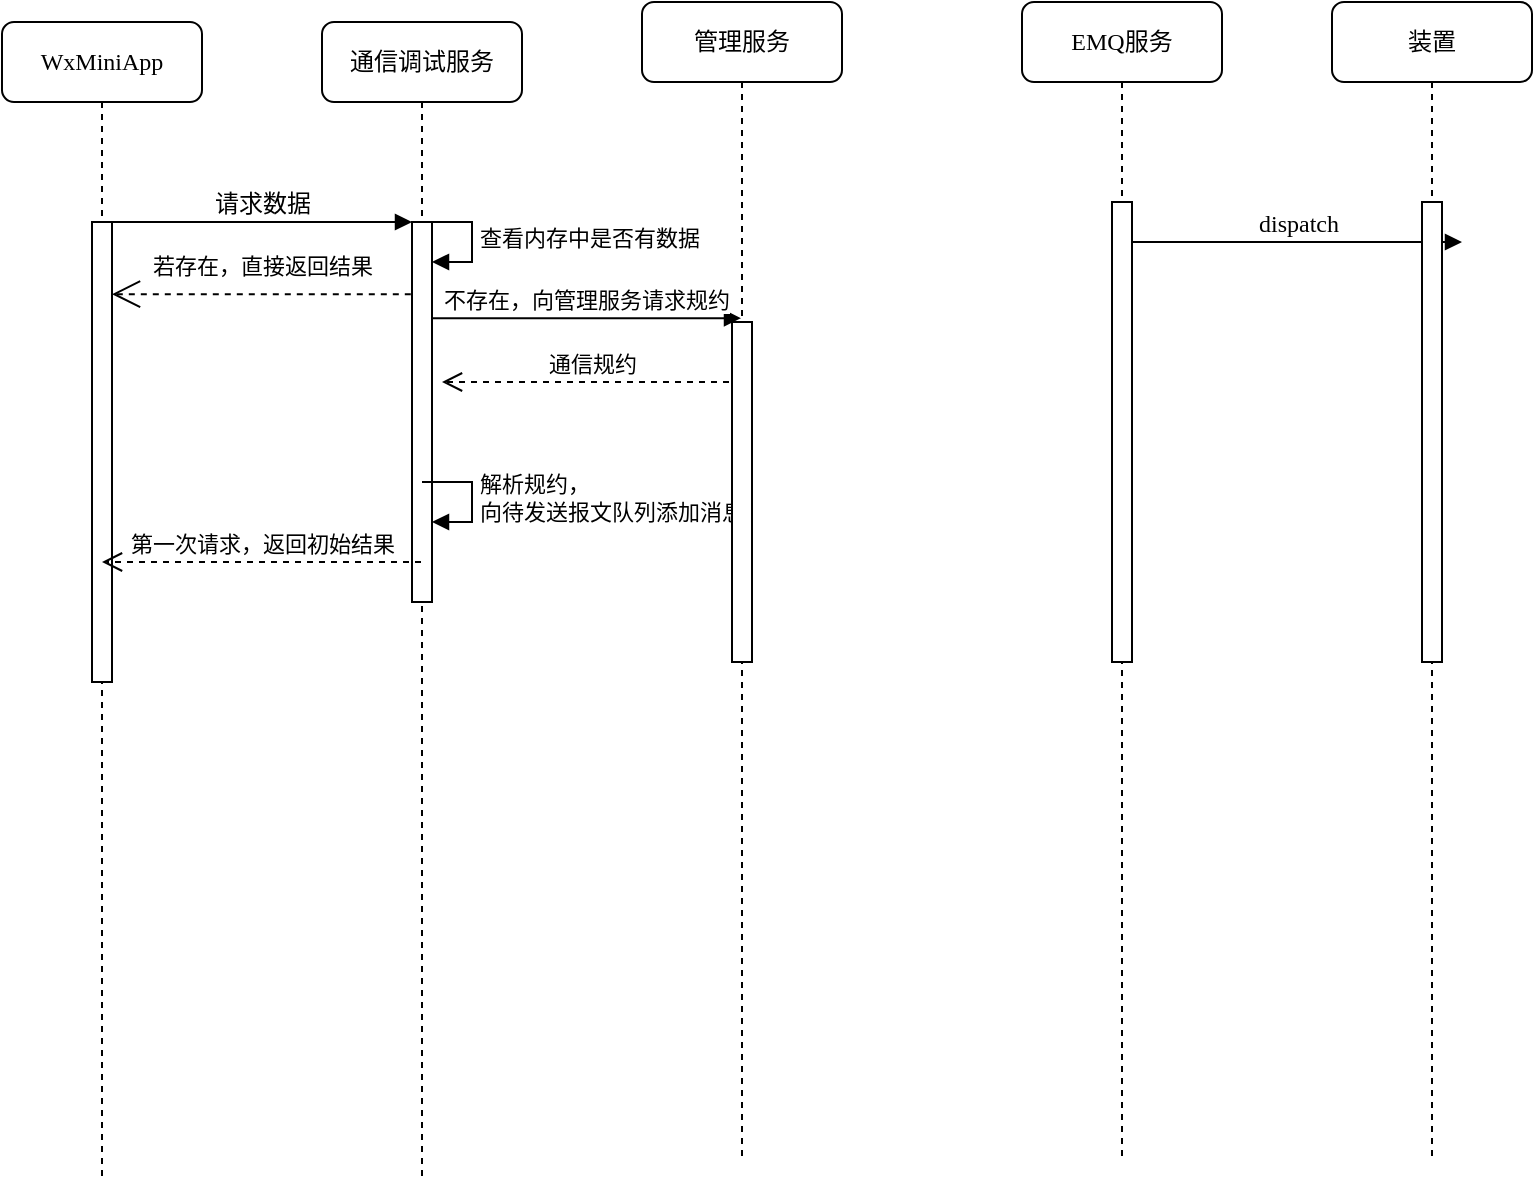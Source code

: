<mxfile version="14.2.4" type="github">
  <diagram name="Page-1" id="13e1069c-82ec-6db2-03f1-153e76fe0fe0">
    <mxGraphModel dx="1623" dy="905" grid="1" gridSize="10" guides="1" tooltips="1" connect="1" arrows="1" fold="1" page="1" pageScale="1" pageWidth="1100" pageHeight="850" background="#ffffff" math="0" shadow="0">
      <root>
        <mxCell id="0" />
        <mxCell id="1" parent="0" />
        <mxCell id="P9kjovQ-LpbU41VSsLbJ-1" value="" style="html=1;points=[];perimeter=orthogonalPerimeter;rounded=0;shadow=0;comic=0;labelBackgroundColor=none;strokeWidth=1;fontFamily=Verdana;fontSize=12;align=center;" vertex="1" parent="1">
          <mxGeometry x="645" y="180" width="10" height="230" as="geometry" />
        </mxCell>
        <mxCell id="P9kjovQ-LpbU41VSsLbJ-2" value="dispatch" style="html=1;verticalAlign=bottom;endArrow=block;entryX=0;entryY=0;labelBackgroundColor=none;fontFamily=Verdana;fontSize=12;edgeStyle=elbowEdgeStyle;elbow=vertical;" edge="1" parent="1" source="P9kjovQ-LpbU41VSsLbJ-1">
          <mxGeometry relative="1" as="geometry">
            <mxPoint x="745" y="200" as="sourcePoint" />
            <mxPoint x="820" y="200.0" as="targetPoint" />
          </mxGeometry>
        </mxCell>
        <mxCell id="P9kjovQ-LpbU41VSsLbJ-4" value="EMQ服务" style="shape=umlLifeline;perimeter=lifelinePerimeter;whiteSpace=wrap;html=1;container=1;collapsible=0;recursiveResize=0;outlineConnect=0;rounded=1;shadow=0;comic=0;labelBackgroundColor=none;strokeWidth=1;fontFamily=Verdana;fontSize=12;align=center;" vertex="1" parent="1">
          <mxGeometry x="600" y="80" width="100" height="580" as="geometry" />
        </mxCell>
        <mxCell id="P9kjovQ-LpbU41VSsLbJ-5" value="" style="html=1;points=[];perimeter=orthogonalPerimeter;rounded=0;shadow=0;comic=0;labelBackgroundColor=none;strokeWidth=1;fontFamily=Verdana;fontSize=12;align=center;" vertex="1" parent="P9kjovQ-LpbU41VSsLbJ-4">
          <mxGeometry x="45" y="100" width="10" height="230" as="geometry" />
        </mxCell>
        <mxCell id="P9kjovQ-LpbU41VSsLbJ-6" value="装置" style="shape=umlLifeline;perimeter=lifelinePerimeter;whiteSpace=wrap;html=1;container=1;collapsible=0;recursiveResize=0;outlineConnect=0;rounded=1;shadow=0;comic=0;labelBackgroundColor=none;strokeWidth=1;fontFamily=Verdana;fontSize=12;align=center;" vertex="1" parent="1">
          <mxGeometry x="755" y="80" width="100" height="580" as="geometry" />
        </mxCell>
        <mxCell id="P9kjovQ-LpbU41VSsLbJ-7" value="" style="html=1;points=[];perimeter=orthogonalPerimeter;rounded=0;shadow=0;comic=0;labelBackgroundColor=none;strokeWidth=1;fontFamily=Verdana;fontSize=12;align=center;" vertex="1" parent="P9kjovQ-LpbU41VSsLbJ-6">
          <mxGeometry x="45" y="100" width="10" height="230" as="geometry" />
        </mxCell>
        <mxCell id="P9kjovQ-LpbU41VSsLbJ-23" value="通信调试服务" style="shape=umlLifeline;perimeter=lifelinePerimeter;whiteSpace=wrap;html=1;container=1;collapsible=0;recursiveResize=0;outlineConnect=0;rounded=1;shadow=0;comic=0;labelBackgroundColor=none;strokeWidth=1;fontFamily=Verdana;fontSize=12;align=center;" vertex="1" parent="1">
          <mxGeometry x="250" y="90" width="100" height="580" as="geometry" />
        </mxCell>
        <mxCell id="P9kjovQ-LpbU41VSsLbJ-24" value="" style="html=1;points=[];perimeter=orthogonalPerimeter;rounded=0;shadow=0;comic=0;labelBackgroundColor=none;strokeWidth=1;fontFamily=Verdana;fontSize=12;align=center;" vertex="1" parent="P9kjovQ-LpbU41VSsLbJ-23">
          <mxGeometry x="45" y="100" width="10" height="190" as="geometry" />
        </mxCell>
        <mxCell id="P9kjovQ-LpbU41VSsLbJ-25" value="WxMiniApp" style="shape=umlLifeline;perimeter=lifelinePerimeter;whiteSpace=wrap;html=1;container=1;collapsible=0;recursiveResize=0;outlineConnect=0;rounded=1;shadow=0;comic=0;labelBackgroundColor=none;strokeWidth=1;fontFamily=Verdana;fontSize=12;align=center;" vertex="1" parent="P9kjovQ-LpbU41VSsLbJ-23">
          <mxGeometry x="-160" width="100" height="580" as="geometry" />
        </mxCell>
        <mxCell id="P9kjovQ-LpbU41VSsLbJ-26" value="" style="html=1;points=[];perimeter=orthogonalPerimeter;rounded=0;shadow=0;comic=0;labelBackgroundColor=none;strokeWidth=1;fontFamily=Verdana;fontSize=12;align=center;" vertex="1" parent="P9kjovQ-LpbU41VSsLbJ-25">
          <mxGeometry x="45" y="100" width="10" height="230" as="geometry" />
        </mxCell>
        <mxCell id="P9kjovQ-LpbU41VSsLbJ-36" value="第一次请求，返回初始结果" style="html=1;verticalAlign=bottom;endArrow=open;dashed=1;endSize=8;" edge="1" parent="P9kjovQ-LpbU41VSsLbJ-25" source="P9kjovQ-LpbU41VSsLbJ-23">
          <mxGeometry relative="1" as="geometry">
            <mxPoint x="130" y="270" as="sourcePoint" />
            <mxPoint x="50" y="270" as="targetPoint" />
          </mxGeometry>
        </mxCell>
        <mxCell id="P9kjovQ-LpbU41VSsLbJ-27" value="若存在，直接返回结果" style="endArrow=open;endSize=12;dashed=1;html=1;exitX=-0.06;exitY=0.19;exitDx=0;exitDy=0;exitPerimeter=0;" edge="1" parent="P9kjovQ-LpbU41VSsLbJ-23" source="P9kjovQ-LpbU41VSsLbJ-24" target="P9kjovQ-LpbU41VSsLbJ-26">
          <mxGeometry x="-0.005" y="-14" width="160" relative="1" as="geometry">
            <mxPoint x="-90" y="150" as="sourcePoint" />
            <mxPoint x="70" y="150" as="targetPoint" />
            <mxPoint as="offset" />
          </mxGeometry>
        </mxCell>
        <mxCell id="P9kjovQ-LpbU41VSsLbJ-28" value="&lt;div&gt;请求数据&lt;/div&gt;" style="html=1;verticalAlign=bottom;endArrow=block;entryX=0;entryY=0;labelBackgroundColor=none;fontFamily=Verdana;fontSize=12;edgeStyle=elbowEdgeStyle;elbow=vertical;" edge="1" parent="P9kjovQ-LpbU41VSsLbJ-23" source="P9kjovQ-LpbU41VSsLbJ-26" target="P9kjovQ-LpbU41VSsLbJ-24">
          <mxGeometry relative="1" as="geometry">
            <mxPoint x="-20" y="110" as="sourcePoint" />
          </mxGeometry>
        </mxCell>
        <mxCell id="P9kjovQ-LpbU41VSsLbJ-29" value="查看内存中是否有数据" style="edgeStyle=orthogonalEdgeStyle;html=1;align=left;spacingLeft=2;endArrow=block;rounded=0;entryX=1;entryY=0;" edge="1" parent="P9kjovQ-LpbU41VSsLbJ-23">
          <mxGeometry relative="1" as="geometry">
            <mxPoint x="50" y="100" as="sourcePoint" />
            <Array as="points">
              <mxPoint x="75" y="100" />
            </Array>
            <mxPoint x="55.0" y="120" as="targetPoint" />
          </mxGeometry>
        </mxCell>
        <mxCell id="P9kjovQ-LpbU41VSsLbJ-33" value="通信规约" style="html=1;verticalAlign=bottom;endArrow=open;dashed=1;endSize=8;" edge="1" parent="P9kjovQ-LpbU41VSsLbJ-23" source="P9kjovQ-LpbU41VSsLbJ-30">
          <mxGeometry relative="1" as="geometry">
            <mxPoint x="140" y="180" as="sourcePoint" />
            <mxPoint x="60" y="180" as="targetPoint" />
          </mxGeometry>
        </mxCell>
        <mxCell id="P9kjovQ-LpbU41VSsLbJ-35" value="&lt;div&gt;解析规约，&lt;/div&gt;&lt;div&gt;向待发送报文队列添加消息&lt;/div&gt;" style="edgeStyle=orthogonalEdgeStyle;html=1;align=left;spacingLeft=2;endArrow=block;rounded=0;entryX=1;entryY=0;" edge="1" parent="P9kjovQ-LpbU41VSsLbJ-23">
          <mxGeometry relative="1" as="geometry">
            <mxPoint x="50" y="230" as="sourcePoint" />
            <Array as="points">
              <mxPoint x="75" y="230" />
            </Array>
            <mxPoint x="55" y="250" as="targetPoint" />
          </mxGeometry>
        </mxCell>
        <mxCell id="P9kjovQ-LpbU41VSsLbJ-30" value="管理服务" style="shape=umlLifeline;perimeter=lifelinePerimeter;whiteSpace=wrap;html=1;container=1;collapsible=0;recursiveResize=0;outlineConnect=0;rounded=1;shadow=0;comic=0;labelBackgroundColor=none;strokeWidth=1;fontFamily=Verdana;fontSize=12;align=center;" vertex="1" parent="1">
          <mxGeometry x="410" y="80" width="100" height="580" as="geometry" />
        </mxCell>
        <mxCell id="P9kjovQ-LpbU41VSsLbJ-31" value="" style="html=1;points=[];perimeter=orthogonalPerimeter;rounded=0;shadow=0;comic=0;labelBackgroundColor=none;strokeWidth=1;fontFamily=Verdana;fontSize=12;align=center;" vertex="1" parent="P9kjovQ-LpbU41VSsLbJ-30">
          <mxGeometry x="45" y="160" width="10" height="170" as="geometry" />
        </mxCell>
        <mxCell id="P9kjovQ-LpbU41VSsLbJ-32" value="不存在，向管理服务请求规约" style="html=1;verticalAlign=bottom;endArrow=block;exitX=0.957;exitY=0.253;exitDx=0;exitDy=0;exitPerimeter=0;" edge="1" parent="1" source="P9kjovQ-LpbU41VSsLbJ-24" target="P9kjovQ-LpbU41VSsLbJ-30">
          <mxGeometry width="80" relative="1" as="geometry">
            <mxPoint x="300" y="240" as="sourcePoint" />
            <mxPoint x="380" y="240" as="targetPoint" />
          </mxGeometry>
        </mxCell>
      </root>
    </mxGraphModel>
  </diagram>
</mxfile>
